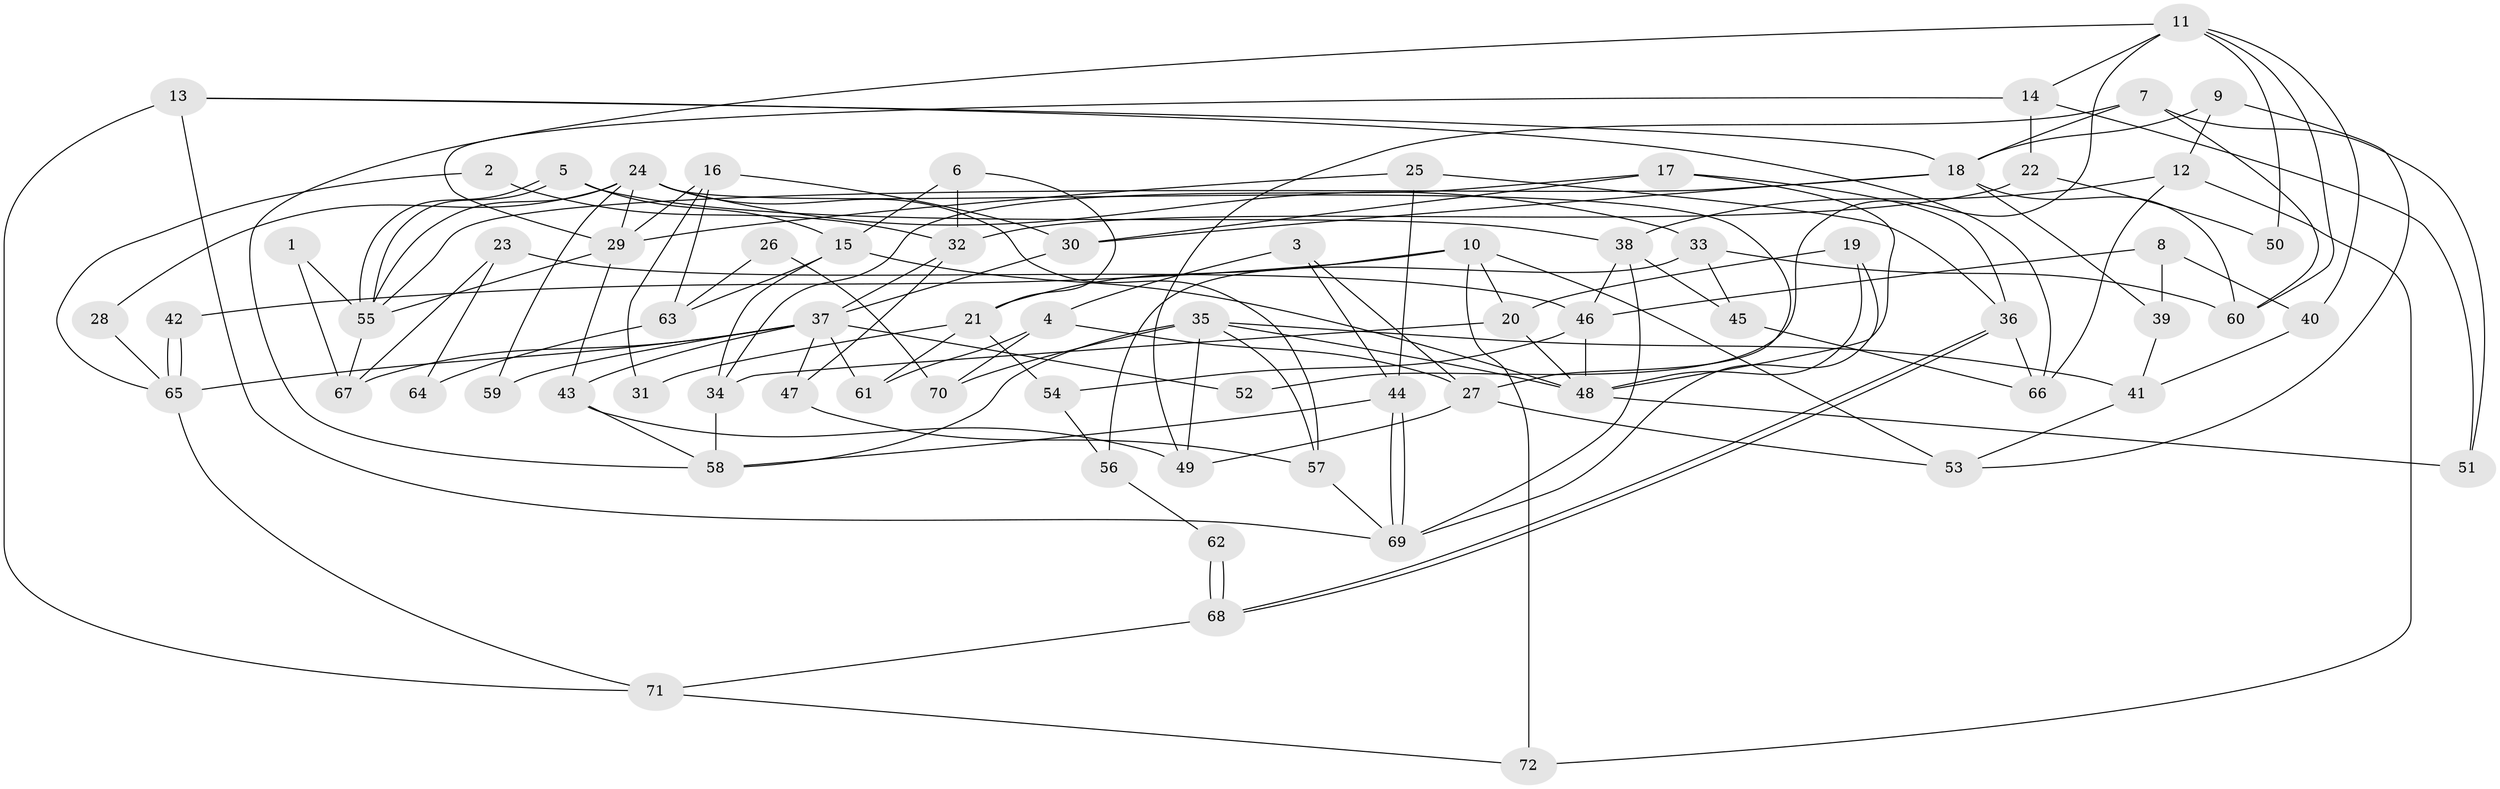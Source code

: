 // Generated by graph-tools (version 1.1) at 2025/49/03/09/25 04:49:36]
// undirected, 72 vertices, 144 edges
graph export_dot {
graph [start="1"]
  node [color=gray90,style=filled];
  1;
  2;
  3;
  4;
  5;
  6;
  7;
  8;
  9;
  10;
  11;
  12;
  13;
  14;
  15;
  16;
  17;
  18;
  19;
  20;
  21;
  22;
  23;
  24;
  25;
  26;
  27;
  28;
  29;
  30;
  31;
  32;
  33;
  34;
  35;
  36;
  37;
  38;
  39;
  40;
  41;
  42;
  43;
  44;
  45;
  46;
  47;
  48;
  49;
  50;
  51;
  52;
  53;
  54;
  55;
  56;
  57;
  58;
  59;
  60;
  61;
  62;
  63;
  64;
  65;
  66;
  67;
  68;
  69;
  70;
  71;
  72;
  1 -- 55;
  1 -- 67;
  2 -- 32;
  2 -- 65;
  3 -- 44;
  3 -- 27;
  3 -- 4;
  4 -- 27;
  4 -- 61;
  4 -- 70;
  5 -- 38;
  5 -- 55;
  5 -- 55;
  5 -- 15;
  6 -- 32;
  6 -- 15;
  6 -- 21;
  7 -- 18;
  7 -- 49;
  7 -- 51;
  7 -- 60;
  8 -- 40;
  8 -- 46;
  8 -- 39;
  9 -- 18;
  9 -- 12;
  9 -- 53;
  10 -- 21;
  10 -- 20;
  10 -- 42;
  10 -- 53;
  10 -- 72;
  11 -- 60;
  11 -- 58;
  11 -- 14;
  11 -- 40;
  11 -- 50;
  11 -- 52;
  12 -- 72;
  12 -- 66;
  12 -- 38;
  13 -- 18;
  13 -- 69;
  13 -- 66;
  13 -- 71;
  14 -- 51;
  14 -- 22;
  14 -- 29;
  15 -- 34;
  15 -- 48;
  15 -- 63;
  16 -- 30;
  16 -- 29;
  16 -- 31;
  16 -- 63;
  17 -- 36;
  17 -- 48;
  17 -- 30;
  17 -- 34;
  18 -- 55;
  18 -- 39;
  18 -- 30;
  18 -- 60;
  19 -- 20;
  19 -- 48;
  19 -- 69;
  20 -- 48;
  20 -- 34;
  21 -- 61;
  21 -- 31;
  21 -- 54;
  22 -- 32;
  22 -- 50;
  23 -- 67;
  23 -- 46;
  23 -- 64;
  24 -- 29;
  24 -- 55;
  24 -- 27;
  24 -- 28;
  24 -- 33;
  24 -- 57;
  24 -- 59;
  25 -- 36;
  25 -- 44;
  25 -- 29;
  26 -- 70;
  26 -- 63;
  27 -- 53;
  27 -- 49;
  28 -- 65;
  29 -- 43;
  29 -- 55;
  30 -- 37;
  32 -- 37;
  32 -- 47;
  33 -- 60;
  33 -- 45;
  33 -- 56;
  34 -- 58;
  35 -- 49;
  35 -- 57;
  35 -- 41;
  35 -- 48;
  35 -- 58;
  35 -- 70;
  36 -- 68;
  36 -- 68;
  36 -- 66;
  37 -- 65;
  37 -- 43;
  37 -- 47;
  37 -- 52;
  37 -- 59;
  37 -- 61;
  37 -- 67;
  38 -- 69;
  38 -- 45;
  38 -- 46;
  39 -- 41;
  40 -- 41;
  41 -- 53;
  42 -- 65;
  42 -- 65;
  43 -- 49;
  43 -- 58;
  44 -- 58;
  44 -- 69;
  44 -- 69;
  45 -- 66;
  46 -- 48;
  46 -- 54;
  47 -- 57;
  48 -- 51;
  54 -- 56;
  55 -- 67;
  56 -- 62;
  57 -- 69;
  62 -- 68;
  62 -- 68;
  63 -- 64;
  65 -- 71;
  68 -- 71;
  71 -- 72;
}
